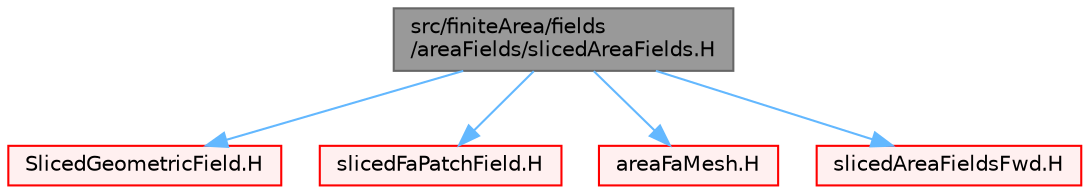 digraph "src/finiteArea/fields/areaFields/slicedAreaFields.H"
{
 // LATEX_PDF_SIZE
  bgcolor="transparent";
  edge [fontname=Helvetica,fontsize=10,labelfontname=Helvetica,labelfontsize=10];
  node [fontname=Helvetica,fontsize=10,shape=box,height=0.2,width=0.4];
  Node1 [id="Node000001",label="src/finiteArea/fields\l/areaFields/slicedAreaFields.H",height=0.2,width=0.4,color="gray40", fillcolor="grey60", style="filled", fontcolor="black",tooltip=" "];
  Node1 -> Node2 [id="edge1_Node000001_Node000002",color="steelblue1",style="solid",tooltip=" "];
  Node2 [id="Node000002",label="SlicedGeometricField.H",height=0.2,width=0.4,color="red", fillcolor="#FFF0F0", style="filled",URL="$SlicedGeometricField_8H.html",tooltip=" "];
  Node1 -> Node252 [id="edge2_Node000001_Node000252",color="steelblue1",style="solid",tooltip=" "];
  Node252 [id="Node000252",label="slicedFaPatchField.H",height=0.2,width=0.4,color="red", fillcolor="#FFF0F0", style="filled",URL="$slicedFaPatchField_8H.html",tooltip=" "];
  Node1 -> Node270 [id="edge3_Node000001_Node000270",color="steelblue1",style="solid",tooltip=" "];
  Node270 [id="Node000270",label="areaFaMesh.H",height=0.2,width=0.4,color="red", fillcolor="#FFF0F0", style="filled",URL="$areaFaMesh_8H.html",tooltip=" "];
  Node1 -> Node379 [id="edge4_Node000001_Node000379",color="steelblue1",style="solid",tooltip=" "];
  Node379 [id="Node000379",label="slicedAreaFieldsFwd.H",height=0.2,width=0.4,color="red", fillcolor="#FFF0F0", style="filled",URL="$slicedAreaFieldsFwd_8H.html",tooltip="Forwards and collection of common sliced area field types."];
}
